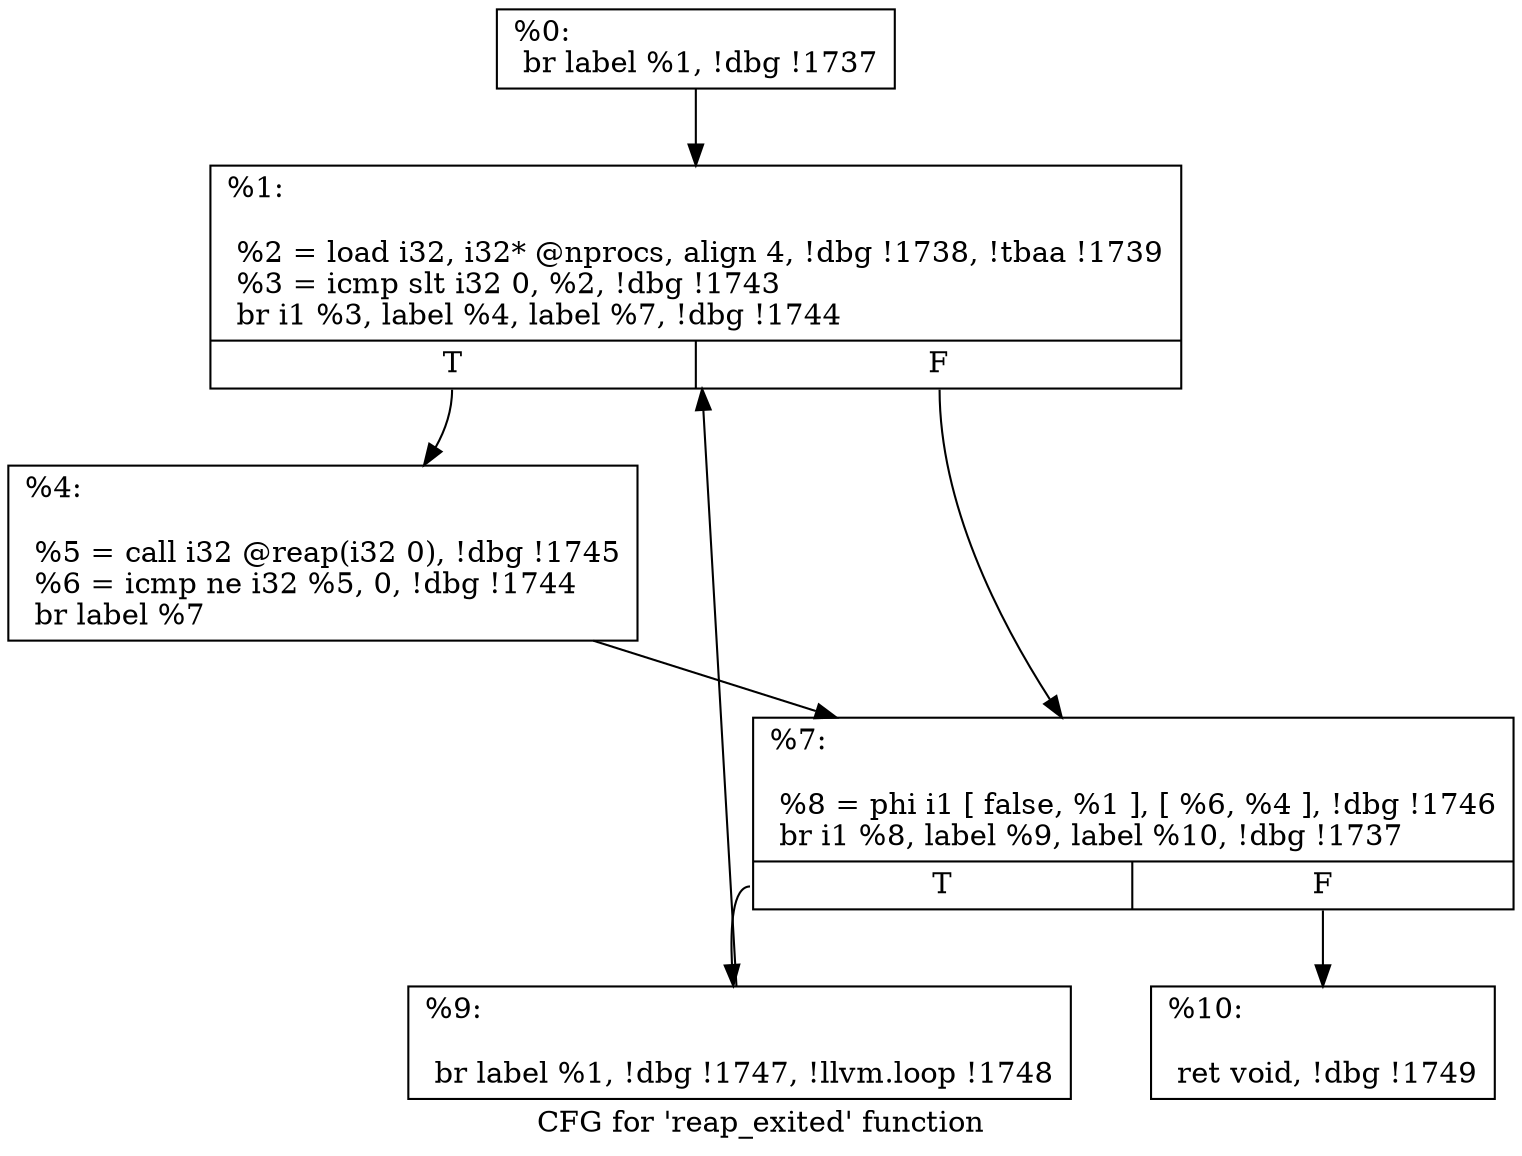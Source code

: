 digraph "CFG for 'reap_exited' function" {
	label="CFG for 'reap_exited' function";

	Node0x1fee090 [shape=record,label="{%0:\l  br label %1, !dbg !1737\l}"];
	Node0x1fee090 -> Node0x1feece0;
	Node0x1feece0 [shape=record,label="{%1:\l\l  %2 = load i32, i32* @nprocs, align 4, !dbg !1738, !tbaa !1739\l  %3 = icmp slt i32 0, %2, !dbg !1743\l  br i1 %3, label %4, label %7, !dbg !1744\l|{<s0>T|<s1>F}}"];
	Node0x1feece0:s0 -> Node0x1feed30;
	Node0x1feece0:s1 -> Node0x1feed80;
	Node0x1feed30 [shape=record,label="{%4:\l\l  %5 = call i32 @reap(i32 0), !dbg !1745\l  %6 = icmp ne i32 %5, 0, !dbg !1744\l  br label %7\l}"];
	Node0x1feed30 -> Node0x1feed80;
	Node0x1feed80 [shape=record,label="{%7:\l\l  %8 = phi i1 [ false, %1 ], [ %6, %4 ], !dbg !1746\l  br i1 %8, label %9, label %10, !dbg !1737\l|{<s0>T|<s1>F}}"];
	Node0x1feed80:s0 -> Node0x1feedd0;
	Node0x1feed80:s1 -> Node0x1feee20;
	Node0x1feedd0 [shape=record,label="{%9:\l\l  br label %1, !dbg !1747, !llvm.loop !1748\l}"];
	Node0x1feedd0 -> Node0x1feece0;
	Node0x1feee20 [shape=record,label="{%10:\l\l  ret void, !dbg !1749\l}"];
}

